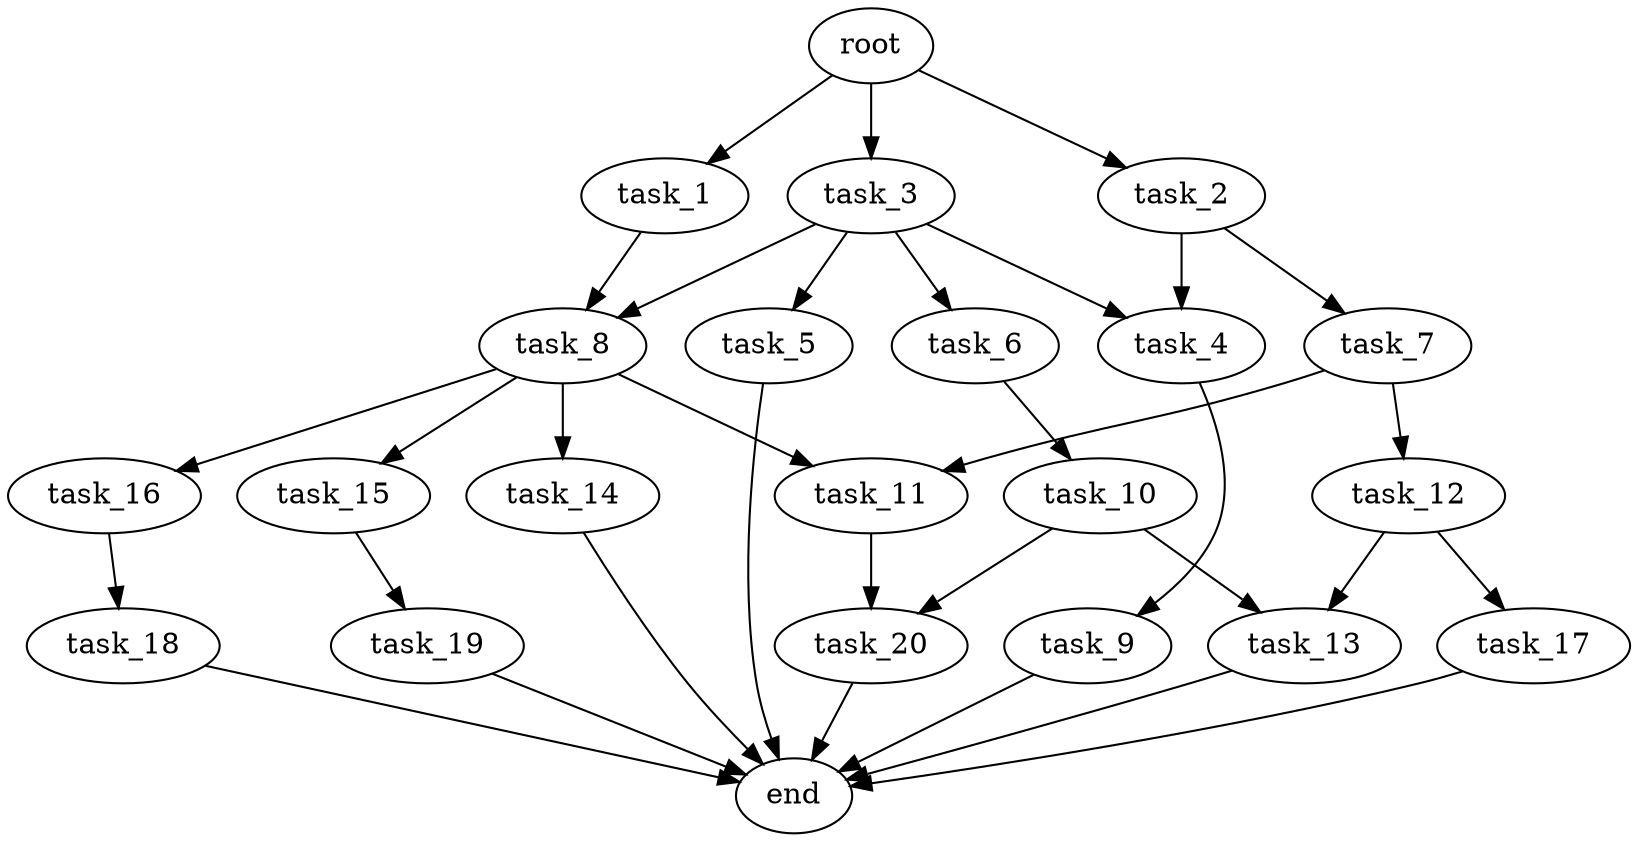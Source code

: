 digraph G {
  root [size="0.000000e+00"];
  task_1 [size="2.675449e+10"];
  task_2 [size="2.479941e+10"];
  task_3 [size="9.690197e+09"];
  task_4 [size="2.902830e+10"];
  task_5 [size="3.842114e+10"];
  task_6 [size="6.154159e+10"];
  task_7 [size="2.483455e+10"];
  task_8 [size="8.653210e+10"];
  task_9 [size="1.597837e+10"];
  task_10 [size="3.275031e+10"];
  task_11 [size="5.777293e+10"];
  task_12 [size="3.127836e+10"];
  task_13 [size="7.631451e+10"];
  task_14 [size="4.983157e+10"];
  task_15 [size="5.147734e+10"];
  task_16 [size="4.988098e+10"];
  task_17 [size="3.086096e+10"];
  task_18 [size="2.327398e+09"];
  task_19 [size="9.452383e+10"];
  task_20 [size="5.054939e+10"];
  end [size="0.000000e+00"];

  root -> task_1 [size="1.000000e-12"];
  root -> task_2 [size="1.000000e-12"];
  root -> task_3 [size="1.000000e-12"];
  task_1 -> task_8 [size="4.326605e+08"];
  task_2 -> task_4 [size="1.451415e+08"];
  task_2 -> task_7 [size="2.483455e+08"];
  task_3 -> task_4 [size="1.451415e+08"];
  task_3 -> task_5 [size="3.842114e+08"];
  task_3 -> task_6 [size="6.154159e+08"];
  task_3 -> task_8 [size="4.326605e+08"];
  task_4 -> task_9 [size="1.597837e+08"];
  task_5 -> end [size="1.000000e-12"];
  task_6 -> task_10 [size="3.275031e+08"];
  task_7 -> task_11 [size="2.888646e+08"];
  task_7 -> task_12 [size="3.127836e+08"];
  task_8 -> task_11 [size="2.888646e+08"];
  task_8 -> task_14 [size="4.983157e+08"];
  task_8 -> task_15 [size="5.147734e+08"];
  task_8 -> task_16 [size="4.988098e+08"];
  task_9 -> end [size="1.000000e-12"];
  task_10 -> task_13 [size="3.815725e+08"];
  task_10 -> task_20 [size="2.527470e+08"];
  task_11 -> task_20 [size="2.527470e+08"];
  task_12 -> task_13 [size="3.815725e+08"];
  task_12 -> task_17 [size="3.086096e+08"];
  task_13 -> end [size="1.000000e-12"];
  task_14 -> end [size="1.000000e-12"];
  task_15 -> task_19 [size="9.452383e+08"];
  task_16 -> task_18 [size="2.327398e+07"];
  task_17 -> end [size="1.000000e-12"];
  task_18 -> end [size="1.000000e-12"];
  task_19 -> end [size="1.000000e-12"];
  task_20 -> end [size="1.000000e-12"];
}
